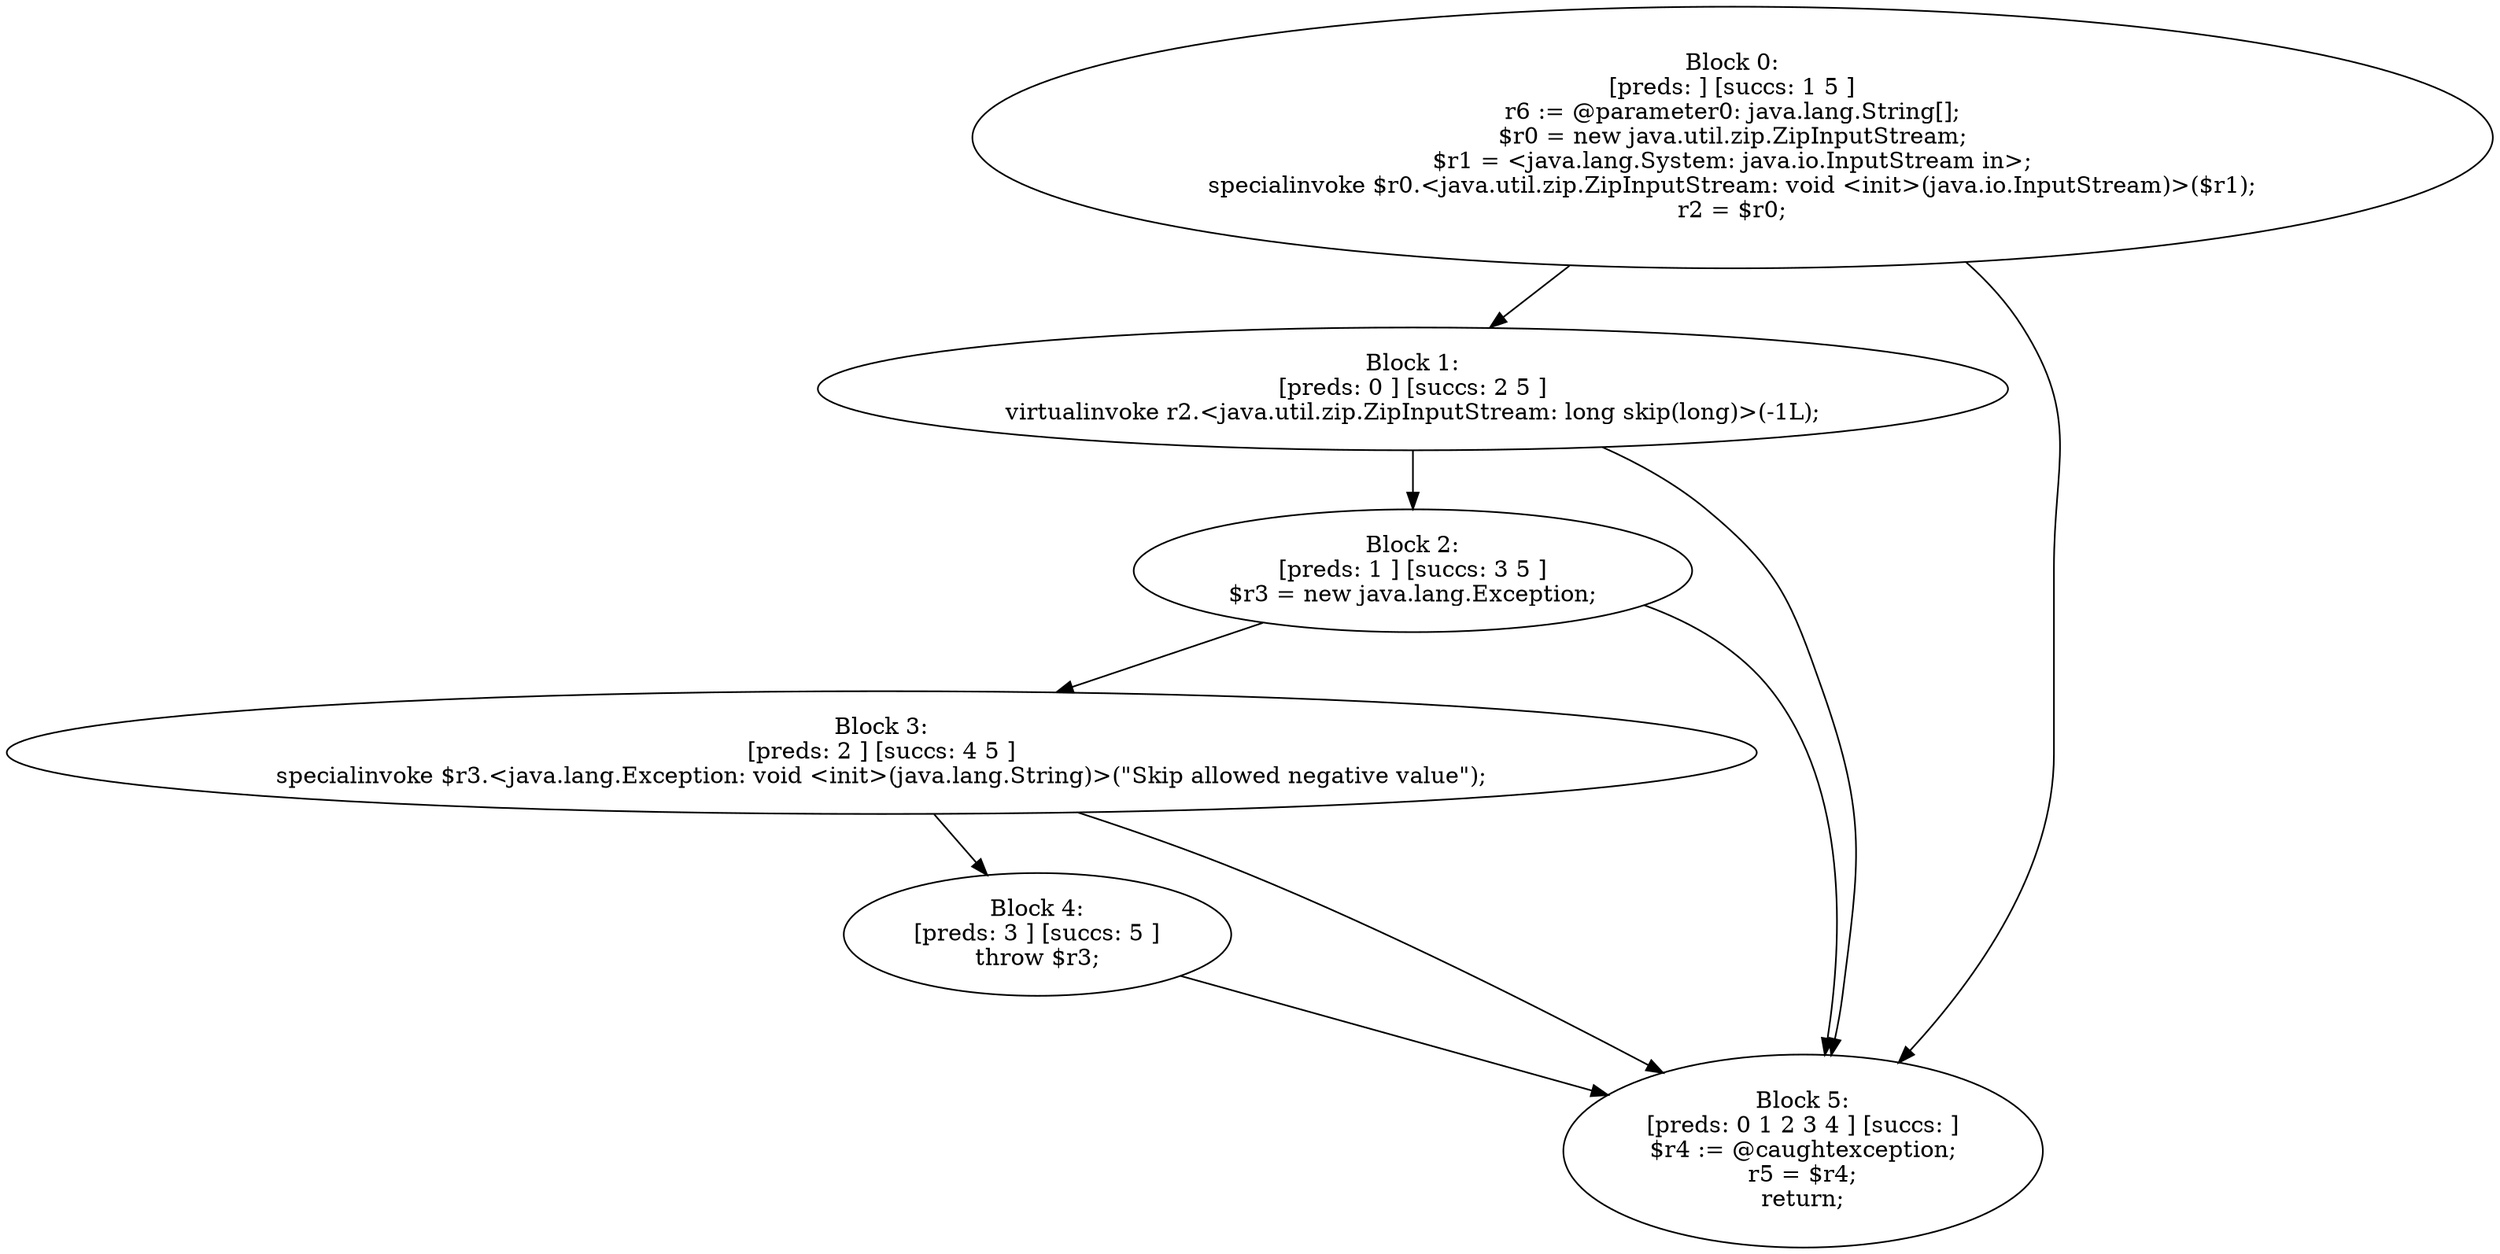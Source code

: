 digraph "unitGraph" {
    "Block 0:
[preds: ] [succs: 1 5 ]
r6 := @parameter0: java.lang.String[];
$r0 = new java.util.zip.ZipInputStream;
$r1 = <java.lang.System: java.io.InputStream in>;
specialinvoke $r0.<java.util.zip.ZipInputStream: void <init>(java.io.InputStream)>($r1);
r2 = $r0;
"
    "Block 1:
[preds: 0 ] [succs: 2 5 ]
virtualinvoke r2.<java.util.zip.ZipInputStream: long skip(long)>(-1L);
"
    "Block 2:
[preds: 1 ] [succs: 3 5 ]
$r3 = new java.lang.Exception;
"
    "Block 3:
[preds: 2 ] [succs: 4 5 ]
specialinvoke $r3.<java.lang.Exception: void <init>(java.lang.String)>(\"Skip allowed negative value\");
"
    "Block 4:
[preds: 3 ] [succs: 5 ]
throw $r3;
"
    "Block 5:
[preds: 0 1 2 3 4 ] [succs: ]
$r4 := @caughtexception;
r5 = $r4;
return;
"
    "Block 0:
[preds: ] [succs: 1 5 ]
r6 := @parameter0: java.lang.String[];
$r0 = new java.util.zip.ZipInputStream;
$r1 = <java.lang.System: java.io.InputStream in>;
specialinvoke $r0.<java.util.zip.ZipInputStream: void <init>(java.io.InputStream)>($r1);
r2 = $r0;
"->"Block 1:
[preds: 0 ] [succs: 2 5 ]
virtualinvoke r2.<java.util.zip.ZipInputStream: long skip(long)>(-1L);
";
    "Block 0:
[preds: ] [succs: 1 5 ]
r6 := @parameter0: java.lang.String[];
$r0 = new java.util.zip.ZipInputStream;
$r1 = <java.lang.System: java.io.InputStream in>;
specialinvoke $r0.<java.util.zip.ZipInputStream: void <init>(java.io.InputStream)>($r1);
r2 = $r0;
"->"Block 5:
[preds: 0 1 2 3 4 ] [succs: ]
$r4 := @caughtexception;
r5 = $r4;
return;
";
    "Block 1:
[preds: 0 ] [succs: 2 5 ]
virtualinvoke r2.<java.util.zip.ZipInputStream: long skip(long)>(-1L);
"->"Block 2:
[preds: 1 ] [succs: 3 5 ]
$r3 = new java.lang.Exception;
";
    "Block 1:
[preds: 0 ] [succs: 2 5 ]
virtualinvoke r2.<java.util.zip.ZipInputStream: long skip(long)>(-1L);
"->"Block 5:
[preds: 0 1 2 3 4 ] [succs: ]
$r4 := @caughtexception;
r5 = $r4;
return;
";
    "Block 2:
[preds: 1 ] [succs: 3 5 ]
$r3 = new java.lang.Exception;
"->"Block 3:
[preds: 2 ] [succs: 4 5 ]
specialinvoke $r3.<java.lang.Exception: void <init>(java.lang.String)>(\"Skip allowed negative value\");
";
    "Block 2:
[preds: 1 ] [succs: 3 5 ]
$r3 = new java.lang.Exception;
"->"Block 5:
[preds: 0 1 2 3 4 ] [succs: ]
$r4 := @caughtexception;
r5 = $r4;
return;
";
    "Block 3:
[preds: 2 ] [succs: 4 5 ]
specialinvoke $r3.<java.lang.Exception: void <init>(java.lang.String)>(\"Skip allowed negative value\");
"->"Block 4:
[preds: 3 ] [succs: 5 ]
throw $r3;
";
    "Block 3:
[preds: 2 ] [succs: 4 5 ]
specialinvoke $r3.<java.lang.Exception: void <init>(java.lang.String)>(\"Skip allowed negative value\");
"->"Block 5:
[preds: 0 1 2 3 4 ] [succs: ]
$r4 := @caughtexception;
r5 = $r4;
return;
";
    "Block 4:
[preds: 3 ] [succs: 5 ]
throw $r3;
"->"Block 5:
[preds: 0 1 2 3 4 ] [succs: ]
$r4 := @caughtexception;
r5 = $r4;
return;
";
}
